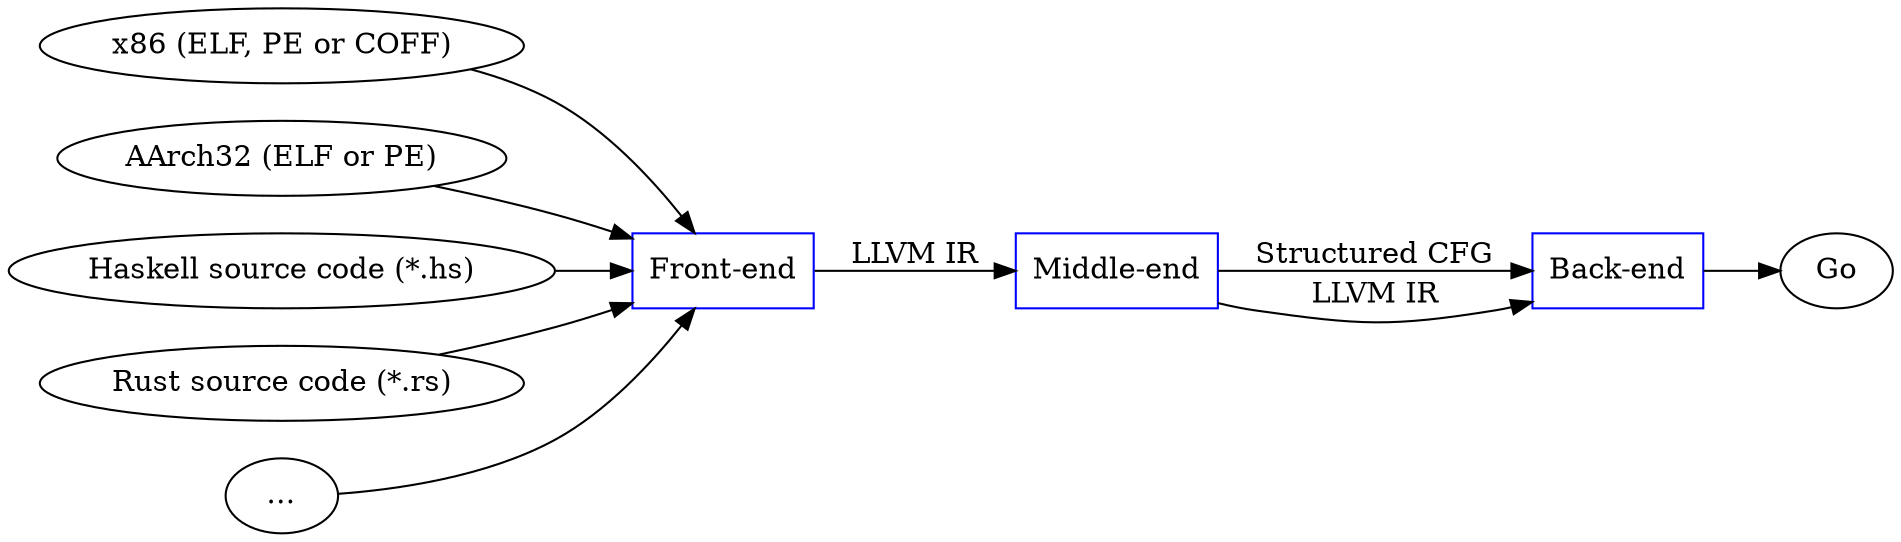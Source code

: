 digraph G {
	rankdir=LR

	// MC-Semantic input
	In1 [label="x86 (ELF, PE or COFF)"]
	// Fracture input
	In2 [label="AArch32 (ELF or PE)"]
	// GHC input
	In3 [label="Haskell source code (*.hs)"]
	// rustc input
	In4 [label="Rust source code (*.rs)"]
	// Any LLVM compiler input
	In5 [label="…"]

	Front [label="Front-end" color=blue shape=box]
	Middle [label="Middle-end" color=blue shape=box]
	Back [label="Back-end" color=blue shape=box]

	// Output
	Out [label="Go"]

	{In1 In2 In3 In4 In5} -> Front
	Front -> Middle [label="LLVM IR"]
	Middle -> Back [label="Structured CFG"]
	Middle -> Back [label="LLVM IR"]
	Back -> Out
}
